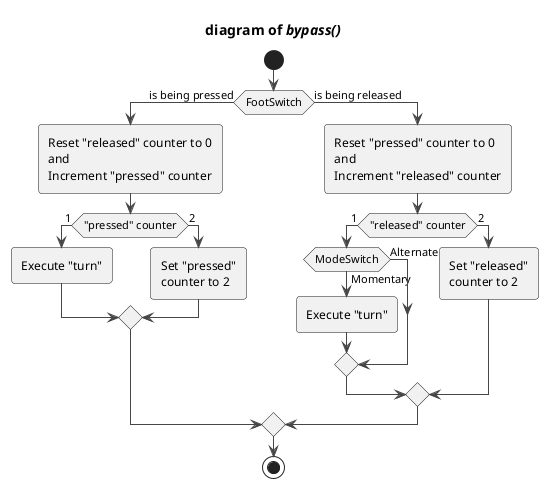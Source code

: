 @startuml normalTrueBypass

!theme vibrant
skinparam backgroundColor   white
skinparam shadowing         false
skinparam DefaultFontName   Helvetica

title diagram of //bypass()//

start

if (FootSwitch) then (is being pressed)
    :Reset "released" counter to 0
    and
    Increment "pressed" counter;

    if ("pressed" counter) then (1)
        :Execute "turn";
    else (2)
        :Set "pressed"
        counter to 2;
    endif

else (is being released)
    :Reset "pressed" counter to 0
    and
    Increment "released" counter;

    if ("released" counter) then (1)
        if (ModeSwitch) then (Momentary)
            :Execute "turn";
        else (Alternate)
    endif
    else (2)
        :Set "released"
        counter to 2;
    endif

endif

stop

@enduml
